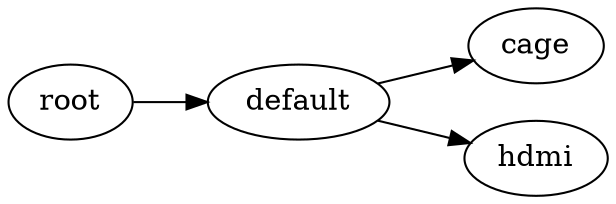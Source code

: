 digraph default {
	graph [rankdir=LR]
	root_1 [label=root href="javascript:s=&quot;\(\)\nNone&quot;; console.log(s); alert(s);"]
	default_2 [label=default href="javascript:s=&quot;\(&#x27;default&#x27;,\)\nHdmiOutline&quot;; console.log(s); alert(s);" tooltip=HdmiOutline]
	cage_3 [label=cage href="javascript:s=&quot;\(&#x27;default&#x27;,\ &#x27;cage&#x27;\)\nBox&quot;; console.log(s); alert(s);" tooltip=Box]
	hdmi_4 [label=hdmi href="javascript:s=&quot;\(&#x27;default&#x27;,\ &#x27;hdmi&#x27;\)\nLinearExtrude&quot;; console.log(s); alert(s);" tooltip=LinearExtrude]
	root_1 -> default_2
	default_2 -> cage_3
	default_2 -> hdmi_4
}
